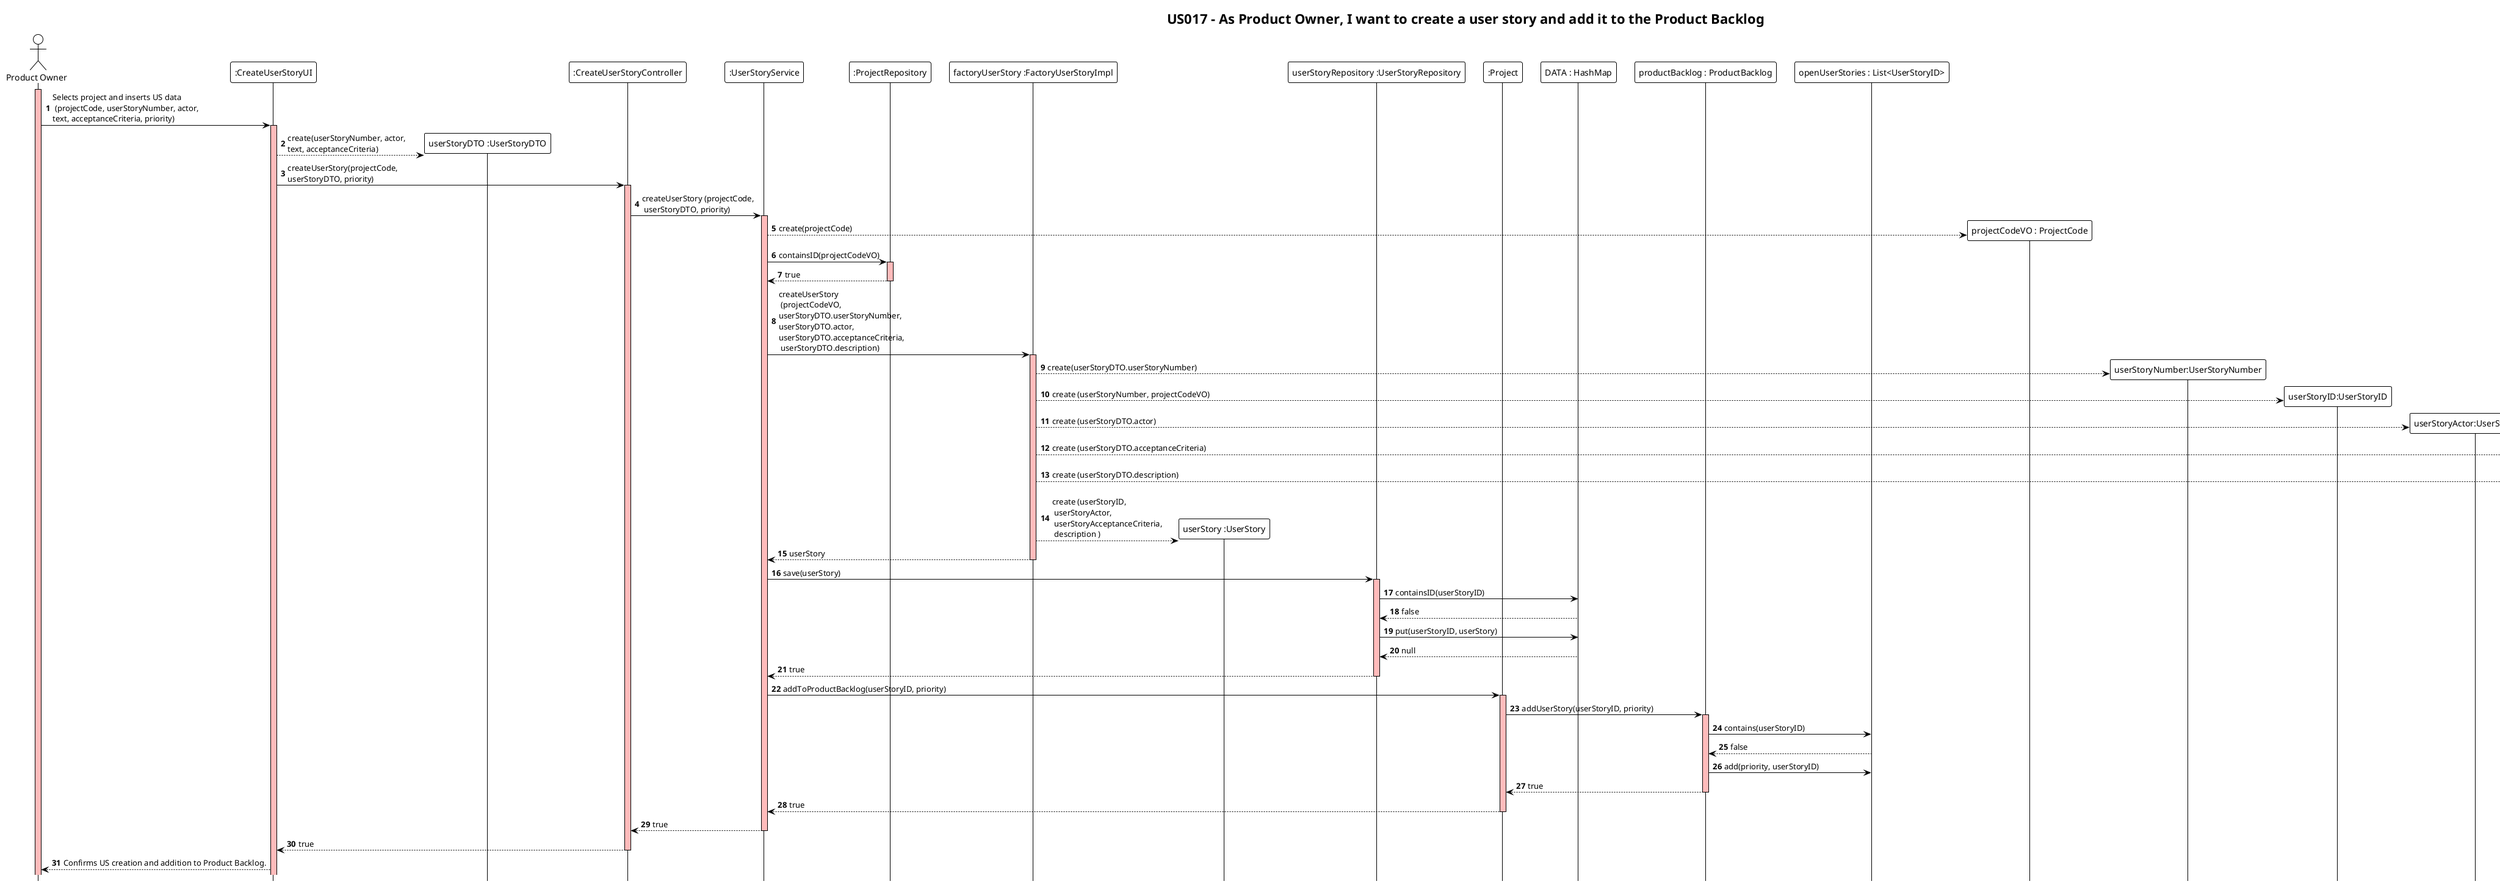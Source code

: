 @startuml
!theme plain
hide footbox
autonumber
title "US017 - As Product Owner, I want to create a user story and add it to the Product Backlog"

actor "Product Owner" as user
participant ":CreateUserStoryUI" as UI
participant "userStoryDTO :UserStoryDTO" as dto
participant ":CreateUserStoryController" as Controller
participant ":UserStoryService" as Services
participant ":ProjectRepository" as Repository
participant "factoryUserStory :FactoryUserStoryImpl" as Factory
participant "userStory :UserStory" as UserStory
participant "userStoryRepository :UserStoryRepository" as UsRepository
participant ":Project" as Project
participant "DATA : HashMap" as hashmap
participant "productBacklog : ProductBacklog" as pb
participant "openUserStories : List<UserStoryID>" as uslist

activate user #FFBBBB
user ->  UI: Selects project and inserts US data\n (projectCode, userStoryNumber, actor, \ntext, acceptanceCriteria, priority)

activate UI #FFBBBB
UI --> dto ** : create(userStoryNumber, actor, \ntext, acceptanceCriteria)
UI -> Controller: createUserStory(projectCode, \nuserStoryDTO, priority)

activate Controller #FFBBBB
Controller -> Services: createUserStory (projectCode,\n userStoryDTO, priority)

activate Services #FFBBBB
Services --> "projectCodeVO : ProjectCode" **: create(projectCode)
Services -> Repository: containsID(projectCodeVO)

activate Repository #FFBBBB
Repository -->Services: true
deactivate

Services -> Factory:createUserStory\n (projectCodeVO,\nuserStoryDTO.userStoryNumber,\nuserStoryDTO.actor,\nuserStoryDTO.acceptanceCriteria,\n userStoryDTO.description)

activate Factory #FFBBBB
Factory --> "userStoryNumber:UserStoryNumber" ** : create(userStoryDTO.userStoryNumber)
Factory --> "userStoryID:UserStoryID" ** :create (userStoryNumber, projectCodeVO)
Factory --> "userStoryActor:UserStoryActor" ** :create (userStoryDTO.actor)
Factory --> "userStoryAcceptanceCriteria:UserStoryAcceptanceCriteria" ** :create (userStoryDTO.acceptanceCriteria)
Factory --> "description:Description" ** :create (userStoryDTO.description)
Factory --> UserStory ** :create (userStoryID,\n userStoryActor,\n userStoryAcceptanceCriteria,\n description )
Factory --> Services :userStory
deactivate

Services -> UsRepository :save(userStory)

activate UsRepository #FFBBBB
UsRepository -> hashmap :containsID(userStoryID)
hashmap --> UsRepository : false
UsRepository -> hashmap :put(userStoryID, userStory)
hashmap --> UsRepository : null
UsRepository --> Services: true
deactivate

Services -> Project :addToProductBacklog(userStoryID, priority)

activate Project #FFBBBB
Project -> pb: addUserStory(userStoryID, priority)

activate pb #FFBBBB
pb -> uslist : contains(userStoryID)
uslist --> pb : false
pb -> uslist : add(priority, userStoryID)
pb --> Project : true
deactivate

Project --> Services: true
deactivate
Services --> Controller: true
deactivate
Controller --> UI: true
deactivate
UI --> user: Confirms US creation and addition to Product Backlog.

@enduml